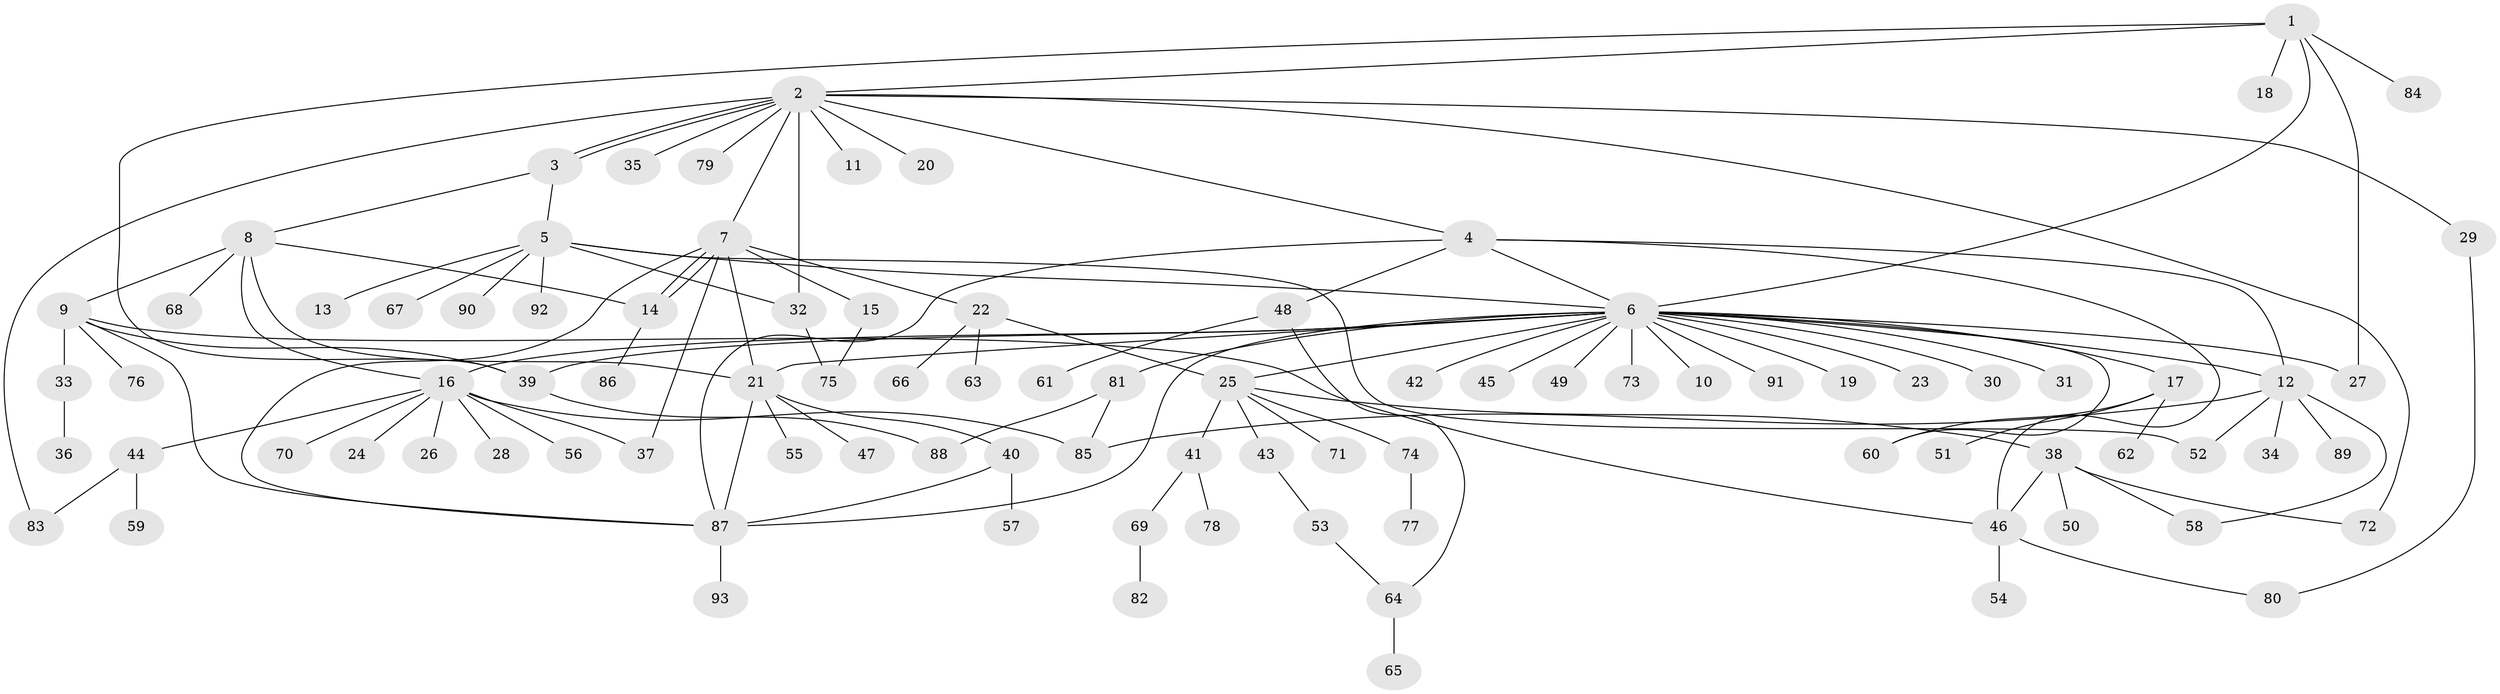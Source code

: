 // Generated by graph-tools (version 1.1) at 2025/48/03/09/25 04:48:51]
// undirected, 93 vertices, 125 edges
graph export_dot {
graph [start="1"]
  node [color=gray90,style=filled];
  1;
  2;
  3;
  4;
  5;
  6;
  7;
  8;
  9;
  10;
  11;
  12;
  13;
  14;
  15;
  16;
  17;
  18;
  19;
  20;
  21;
  22;
  23;
  24;
  25;
  26;
  27;
  28;
  29;
  30;
  31;
  32;
  33;
  34;
  35;
  36;
  37;
  38;
  39;
  40;
  41;
  42;
  43;
  44;
  45;
  46;
  47;
  48;
  49;
  50;
  51;
  52;
  53;
  54;
  55;
  56;
  57;
  58;
  59;
  60;
  61;
  62;
  63;
  64;
  65;
  66;
  67;
  68;
  69;
  70;
  71;
  72;
  73;
  74;
  75;
  76;
  77;
  78;
  79;
  80;
  81;
  82;
  83;
  84;
  85;
  86;
  87;
  88;
  89;
  90;
  91;
  92;
  93;
  1 -- 2;
  1 -- 6;
  1 -- 18;
  1 -- 27;
  1 -- 39;
  1 -- 84;
  2 -- 3;
  2 -- 3;
  2 -- 4;
  2 -- 7;
  2 -- 11;
  2 -- 20;
  2 -- 29;
  2 -- 32;
  2 -- 35;
  2 -- 72;
  2 -- 79;
  2 -- 83;
  3 -- 5;
  3 -- 8;
  4 -- 6;
  4 -- 12;
  4 -- 46;
  4 -- 48;
  4 -- 87;
  5 -- 6;
  5 -- 13;
  5 -- 32;
  5 -- 52;
  5 -- 67;
  5 -- 90;
  5 -- 92;
  6 -- 10;
  6 -- 12;
  6 -- 16;
  6 -- 17;
  6 -- 19;
  6 -- 21;
  6 -- 23;
  6 -- 25;
  6 -- 27;
  6 -- 30;
  6 -- 31;
  6 -- 39;
  6 -- 42;
  6 -- 45;
  6 -- 49;
  6 -- 60;
  6 -- 73;
  6 -- 81;
  6 -- 87;
  6 -- 91;
  7 -- 14;
  7 -- 14;
  7 -- 15;
  7 -- 21;
  7 -- 22;
  7 -- 37;
  7 -- 87;
  8 -- 9;
  8 -- 14;
  8 -- 16;
  8 -- 21;
  8 -- 68;
  9 -- 33;
  9 -- 39;
  9 -- 46;
  9 -- 76;
  9 -- 87;
  12 -- 34;
  12 -- 52;
  12 -- 58;
  12 -- 85;
  12 -- 89;
  14 -- 86;
  15 -- 75;
  16 -- 24;
  16 -- 26;
  16 -- 28;
  16 -- 37;
  16 -- 44;
  16 -- 56;
  16 -- 70;
  16 -- 85;
  17 -- 51;
  17 -- 60;
  17 -- 62;
  21 -- 40;
  21 -- 47;
  21 -- 55;
  21 -- 87;
  22 -- 25;
  22 -- 63;
  22 -- 66;
  25 -- 38;
  25 -- 41;
  25 -- 43;
  25 -- 71;
  25 -- 74;
  29 -- 80;
  32 -- 75;
  33 -- 36;
  38 -- 46;
  38 -- 50;
  38 -- 58;
  38 -- 72;
  39 -- 88;
  40 -- 57;
  40 -- 87;
  41 -- 69;
  41 -- 78;
  43 -- 53;
  44 -- 59;
  44 -- 83;
  46 -- 54;
  46 -- 80;
  48 -- 61;
  48 -- 64;
  53 -- 64;
  64 -- 65;
  69 -- 82;
  74 -- 77;
  81 -- 85;
  81 -- 88;
  87 -- 93;
}
